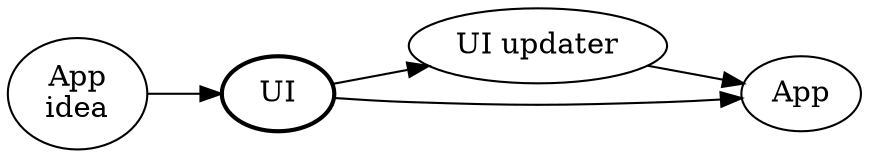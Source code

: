 digraph {
	rankdir = LR
	idea [label="App\nidea"]
	ui [label="UI",style=bold]
	uiupdate [label="UI updater"]
	app [label="App"]

	idea -> ui
	ui -> uiupdate
	ui -> app
	uiupdate -> app
}